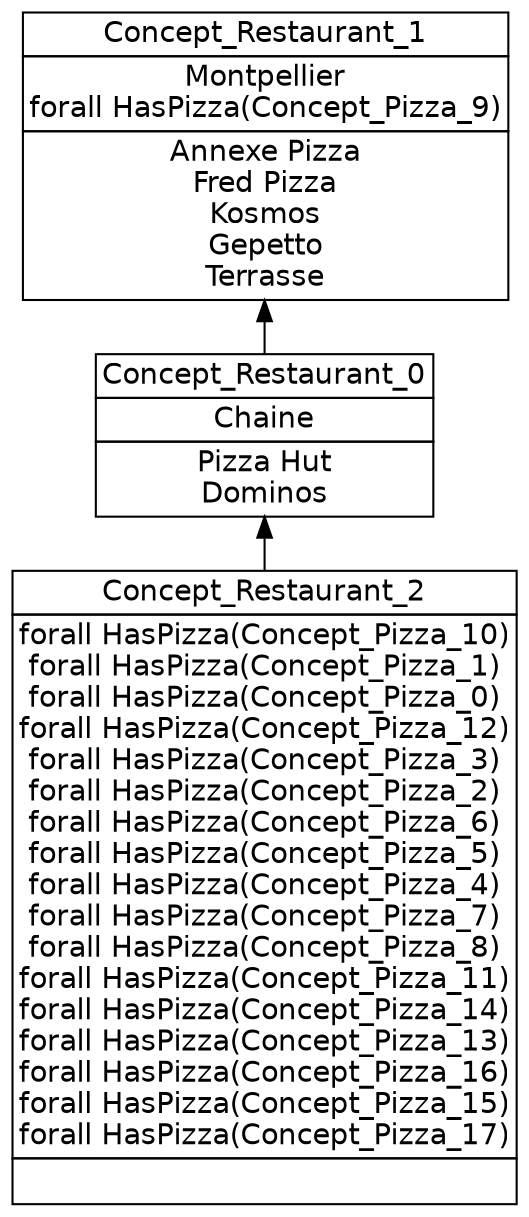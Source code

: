 digraph G { 
	rankdir=BT;
	margin=0;
	node [margin="0.03,0.03",fontname="DejaVu Sans"];
	ranksep=0.3;
	nodesep=0.2;
//graph[label="name:Restaurant,concept number:3,object number:7,attribute number:20"
83 [shape=none,label=<<table border="0" cellborder="1" cellspacing="0" port="p"><tr><td>Concept_Restaurant_2</td></tr><tr><td>forall HasPizza(Concept_Pizza_10)<br/>forall HasPizza(Concept_Pizza_1)<br/>forall HasPizza(Concept_Pizza_0)<br/>forall HasPizza(Concept_Pizza_12)<br/>forall HasPizza(Concept_Pizza_3)<br/>forall HasPizza(Concept_Pizza_2)<br/>forall HasPizza(Concept_Pizza_6)<br/>forall HasPizza(Concept_Pizza_5)<br/>forall HasPizza(Concept_Pizza_4)<br/>forall HasPizza(Concept_Pizza_7)<br/>forall HasPizza(Concept_Pizza_8)<br/>forall HasPizza(Concept_Pizza_11)<br/>forall HasPizza(Concept_Pizza_14)<br/>forall HasPizza(Concept_Pizza_13)<br/>forall HasPizza(Concept_Pizza_16)<br/>forall HasPizza(Concept_Pizza_15)<br/>forall HasPizza(Concept_Pizza_17)<br/></td></tr><tr><td><br/></td></tr></table>>];
82 [shape=none,label=<<table border="0" cellborder="1" cellspacing="0" port="p"><tr><td>Concept_Restaurant_0</td></tr><tr><td>Chaine<br/></td></tr><tr><td>Pizza Hut<br/>Dominos<br/></td></tr></table>>];
81 [shape=none,label=<<table border="0" cellborder="1" cellspacing="0" port="p"><tr><td>Concept_Restaurant_1</td></tr><tr><td>Montpellier<br/>forall HasPizza(Concept_Pizza_9)<br/></td></tr><tr><td>Annexe Pizza<br/>Fred Pizza<br/>Kosmos<br/>Gepetto<br/>Terrasse<br/></td></tr></table>>];
	83:p -> 82:p
	82:p -> 81:p
}